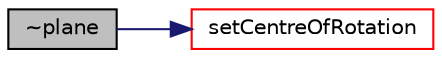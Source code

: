 digraph "~plane"
{
  bgcolor="transparent";
  edge [fontname="Helvetica",fontsize="10",labelfontname="Helvetica",labelfontsize="10"];
  node [fontname="Helvetica",fontsize="10",shape=record];
  rankdir="LR";
  Node1 [label="~plane",height=0.2,width=0.4,color="black", fillcolor="grey75", style="filled", fontcolor="black"];
  Node1 -> Node2 [color="midnightblue",fontsize="10",style="solid",fontname="Helvetica"];
  Node2 [label="setCentreOfRotation",height=0.2,width=0.4,color="red",URL="$a01898.html#a3149b70749e4aed8f9fa184781c38728",tooltip="Set the centre of rotation to the projection of the. "];
}
